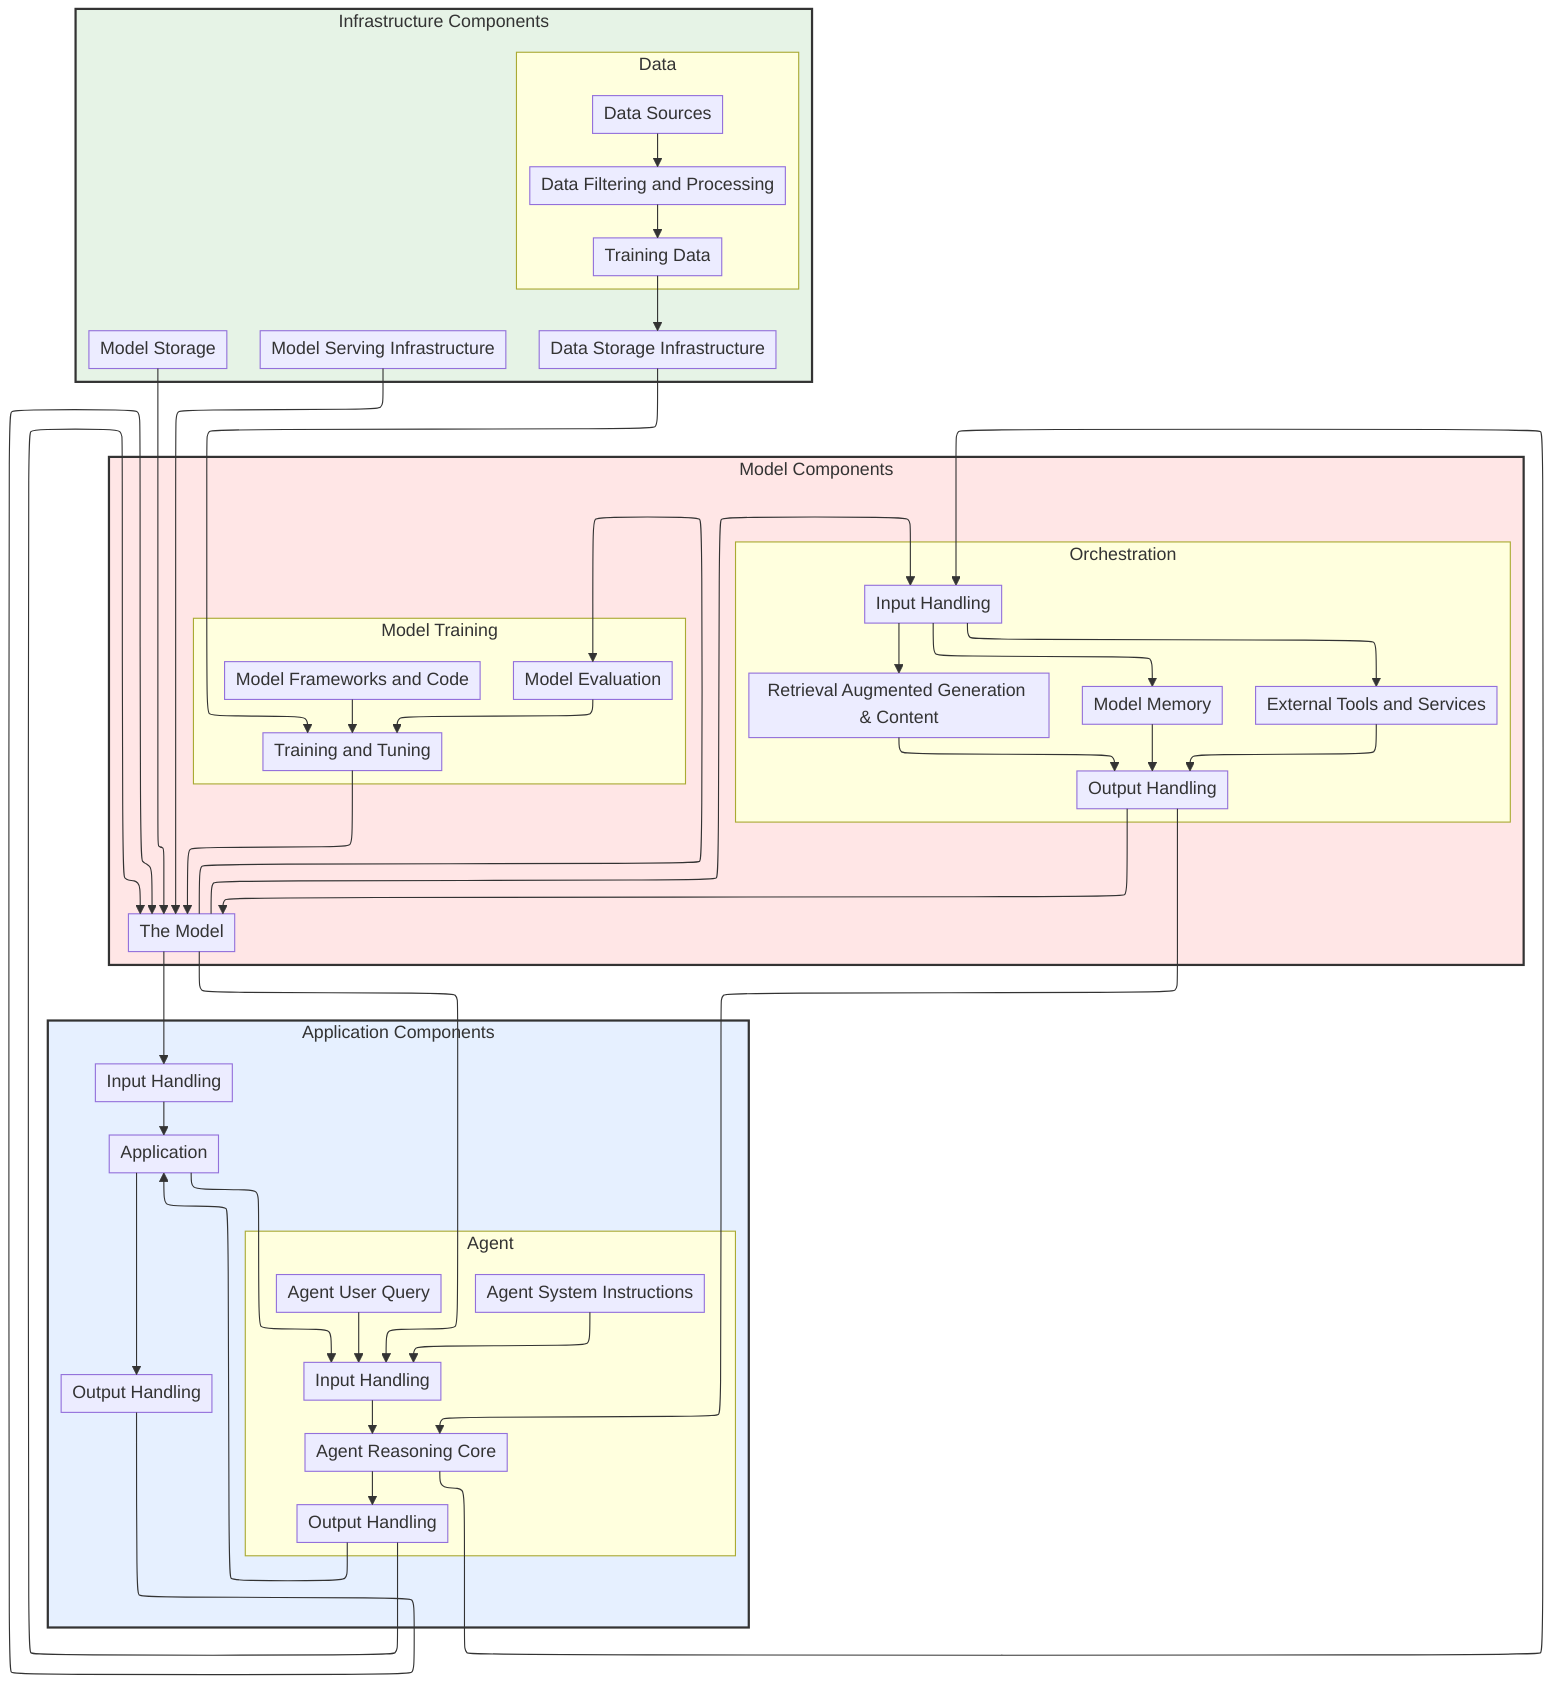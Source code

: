 ---
config:
  layout: elk
  elk:
    mergeEdges: False
    nodePlacementStrategy: BRANDES_KOEPF
---

graph TD
   %%{init: {'flowchart': {'nodeSpacing': 25, 'rankSpacing': 30, 'padding': 5, 'wrappingWidth': 250}}}%%
    classDef hidden display: none;
    classDef allControl stroke:#4285f4,stroke-width:2px,stroke-dasharray: 5 5

    subgraph componentsInfrastructure ["Infrastructure Components"]
        componentDataStorage[Data Storage Infrastructure]
        componentModelServing[Model Serving Infrastructure]
        componentModelStorage[Model Storage]
        subgraph componentsData ["Data"]
            componentDataFilteringAndProcessing[Data Filtering and Processing]
            componentDataSources[Data Sources]
            componentTrainingData[Training Data]
        end
    end

    subgraph componentsModel ["Model Components"]
        componentTheModel[The Model]
        subgraph componentsModelTraining ["Model Training"]
            componentModelEvaluation[Model Evaluation]
            componentModelFrameworksAndCode[Model Frameworks and Code]
            componentModelTrainingTuning[Training and Tuning]
        end
        subgraph componentsOrchestration ["Orchestration"]
            componentMemory[Model Memory]
            componentOrchestrationInputHandling[Input Handling]
            componentOrchestrationOutputHandling[Output Handling]
            componentRAGContent[Retrieval Augmented Generation & Content]
            componentTools[External Tools and Services]
        end
    end

    subgraph componentsApplication ["Application Components"]
        componentApplication[Application]
        componentApplicationInputHandling[Input Handling]
        componentApplicationOutputHandling[Output Handling]
        subgraph componentsAgent ["Agent"]
            componentAgentInputHandling[Input Handling]
            componentAgentOutputHandling[Output Handling]
            componentAgentSystemInstruction[Agent System Instructions]
            componentAgentUserQuery[Agent User Query]
            componentReasoningCore[Agent Reasoning Core]
        end
    end


    componentDataSources --> componentDataFilteringAndProcessing
    componentDataFilteringAndProcessing --> componentTrainingData
    componentTrainingData --> componentDataStorage
    componentDataStorage --> componentModelTrainingTuning
    componentModelFrameworksAndCode --> componentModelTrainingTuning
    componentModelEvaluation --> componentModelTrainingTuning
    componentModelTrainingTuning --> componentTheModel
    componentModelStorage --> componentTheModel
    componentModelServing --> componentTheModel
    componentTheModel --> componentModelEvaluation
    componentTheModel --> componentAgentInputHandling
    componentTheModel --> componentApplicationInputHandling
    componentTheModel --> componentOrchestrationInputHandling
    componentApplication --> componentApplicationOutputHandling
    componentApplication --> componentAgentInputHandling
    componentApplicationOutputHandling --> componentTheModel
    componentApplicationInputHandling --> componentApplication
    componentReasoningCore --> componentAgentOutputHandling
    componentReasoningCore --> componentOrchestrationInputHandling
    componentOrchestrationOutputHandling --> componentReasoningCore
    componentOrchestrationOutputHandling --> componentTheModel
    componentOrchestrationInputHandling --> componentTools
    componentOrchestrationInputHandling --> componentMemory
    componentOrchestrationInputHandling --> componentRAGContent
    componentTools --> componentOrchestrationOutputHandling
    componentMemory --> componentOrchestrationOutputHandling
    componentRAGContent --> componentOrchestrationOutputHandling
    componentAgentUserQuery --> componentAgentInputHandling
    componentAgentSystemInstruction --> componentAgentInputHandling
    componentAgentInputHandling --> componentReasoningCore
    componentAgentOutputHandling --> componentApplication
    componentAgentOutputHandling --> componentTheModel

%% Node style definitions
    style componentsInfrastructure fill:#e6f3e6,stroke:#333333,stroke-width:2px
    style componentsApplication fill:#e6f0ff,stroke:#333333,stroke-width:2px
    style componentsModel fill:#ffe6e6,stroke:#333333,stroke-width:2px